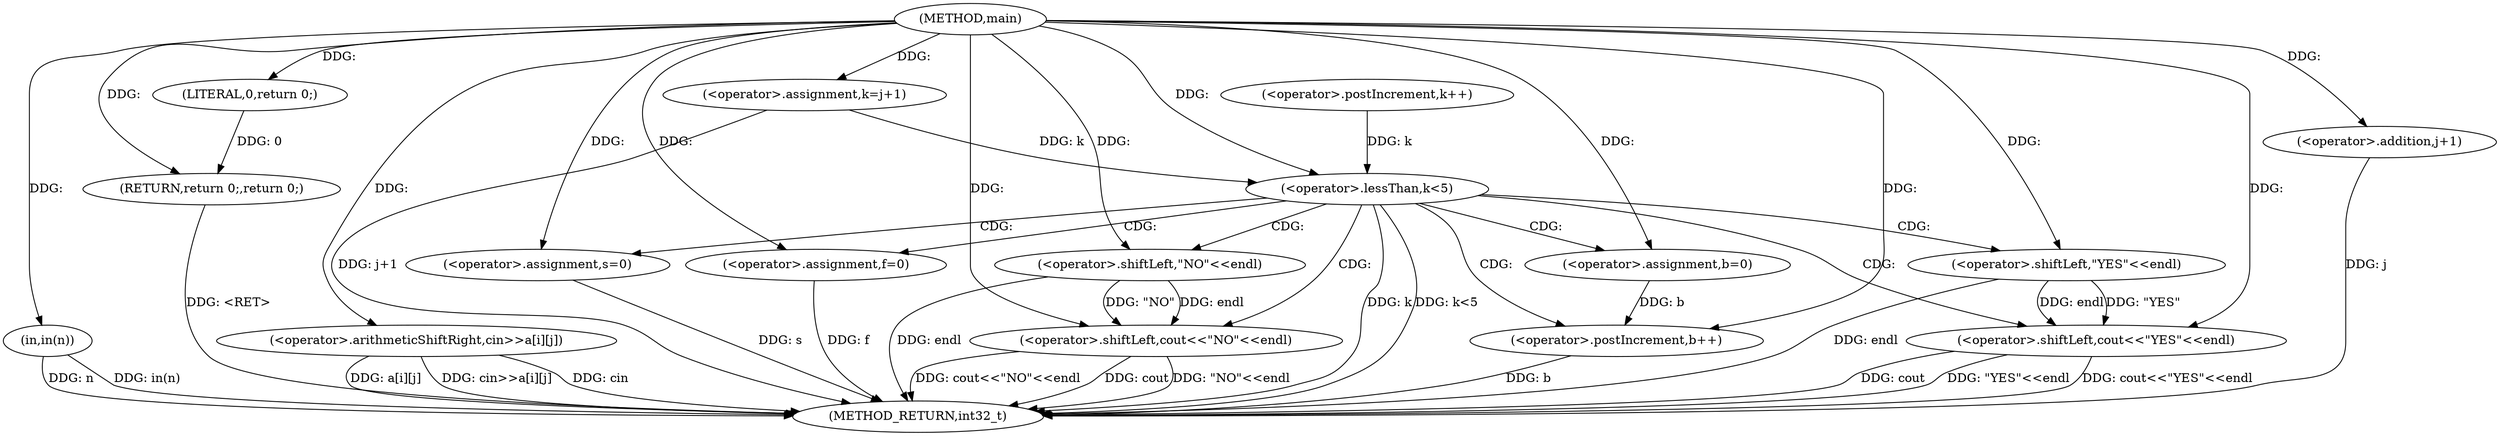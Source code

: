 digraph "main" {  
"1000101" [label = "(METHOD,main)" ]
"1000172" [label = "(METHOD_RETURN,int32_t)" ]
"1000170" [label = "(RETURN,return 0;,return 0;)" ]
"1000104" [label = "(in,in(n))" ]
"1000164" [label = "(<operator>.shiftLeft,cout<<\"NO\"<<endl)" ]
"1000171" [label = "(LITERAL,0,return 0;)" ]
"1000113" [label = "(<operator>.arithmeticShiftRight,cin>>a[i][j])" ]
"1000123" [label = "(<operator>.assignment,k=j+1)" ]
"1000128" [label = "(<operator>.lessThan,k<5)" ]
"1000166" [label = "(<operator>.shiftLeft,\"NO\"<<endl)" ]
"1000131" [label = "(<operator>.postIncrement,k++)" ]
"1000135" [label = "(<operator>.assignment,f=0)" ]
"1000139" [label = "(<operator>.assignment,s=0)" ]
"1000143" [label = "(<operator>.assignment,b=0)" ]
"1000125" [label = "(<operator>.addition,j+1)" ]
"1000151" [label = "(<operator>.shiftLeft,cout<<\"YES\"<<endl)" ]
"1000148" [label = "(<operator>.postIncrement,b++)" ]
"1000153" [label = "(<operator>.shiftLeft,\"YES\"<<endl)" ]
  "1000104" -> "1000172"  [ label = "DDG: n"] 
  "1000104" -> "1000172"  [ label = "DDG: in(n)"] 
  "1000113" -> "1000172"  [ label = "DDG: a[i][j]"] 
  "1000113" -> "1000172"  [ label = "DDG: cin>>a[i][j]"] 
  "1000125" -> "1000172"  [ label = "DDG: j"] 
  "1000123" -> "1000172"  [ label = "DDG: j+1"] 
  "1000128" -> "1000172"  [ label = "DDG: k"] 
  "1000128" -> "1000172"  [ label = "DDG: k<5"] 
  "1000164" -> "1000172"  [ label = "DDG: cout"] 
  "1000166" -> "1000172"  [ label = "DDG: endl"] 
  "1000164" -> "1000172"  [ label = "DDG: \"NO\"<<endl"] 
  "1000164" -> "1000172"  [ label = "DDG: cout<<\"NO\"<<endl"] 
  "1000135" -> "1000172"  [ label = "DDG: f"] 
  "1000139" -> "1000172"  [ label = "DDG: s"] 
  "1000148" -> "1000172"  [ label = "DDG: b"] 
  "1000151" -> "1000172"  [ label = "DDG: cout"] 
  "1000153" -> "1000172"  [ label = "DDG: endl"] 
  "1000151" -> "1000172"  [ label = "DDG: \"YES\"<<endl"] 
  "1000151" -> "1000172"  [ label = "DDG: cout<<\"YES\"<<endl"] 
  "1000170" -> "1000172"  [ label = "DDG: <RET>"] 
  "1000113" -> "1000172"  [ label = "DDG: cin"] 
  "1000171" -> "1000170"  [ label = "DDG: 0"] 
  "1000101" -> "1000170"  [ label = "DDG: "] 
  "1000101" -> "1000171"  [ label = "DDG: "] 
  "1000101" -> "1000104"  [ label = "DDG: "] 
  "1000101" -> "1000164"  [ label = "DDG: "] 
  "1000166" -> "1000164"  [ label = "DDG: endl"] 
  "1000166" -> "1000164"  [ label = "DDG: \"NO\""] 
  "1000101" -> "1000123"  [ label = "DDG: "] 
  "1000101" -> "1000166"  [ label = "DDG: "] 
  "1000101" -> "1000113"  [ label = "DDG: "] 
  "1000123" -> "1000128"  [ label = "DDG: k"] 
  "1000131" -> "1000128"  [ label = "DDG: k"] 
  "1000101" -> "1000128"  [ label = "DDG: "] 
  "1000101" -> "1000135"  [ label = "DDG: "] 
  "1000101" -> "1000139"  [ label = "DDG: "] 
  "1000101" -> "1000143"  [ label = "DDG: "] 
  "1000101" -> "1000125"  [ label = "DDG: "] 
  "1000101" -> "1000151"  [ label = "DDG: "] 
  "1000153" -> "1000151"  [ label = "DDG: endl"] 
  "1000153" -> "1000151"  [ label = "DDG: \"YES\""] 
  "1000143" -> "1000148"  [ label = "DDG: b"] 
  "1000101" -> "1000148"  [ label = "DDG: "] 
  "1000101" -> "1000153"  [ label = "DDG: "] 
  "1000128" -> "1000151"  [ label = "CDG: "] 
  "1000128" -> "1000153"  [ label = "CDG: "] 
  "1000128" -> "1000166"  [ label = "CDG: "] 
  "1000128" -> "1000139"  [ label = "CDG: "] 
  "1000128" -> "1000135"  [ label = "CDG: "] 
  "1000128" -> "1000148"  [ label = "CDG: "] 
  "1000128" -> "1000164"  [ label = "CDG: "] 
  "1000128" -> "1000143"  [ label = "CDG: "] 
}
